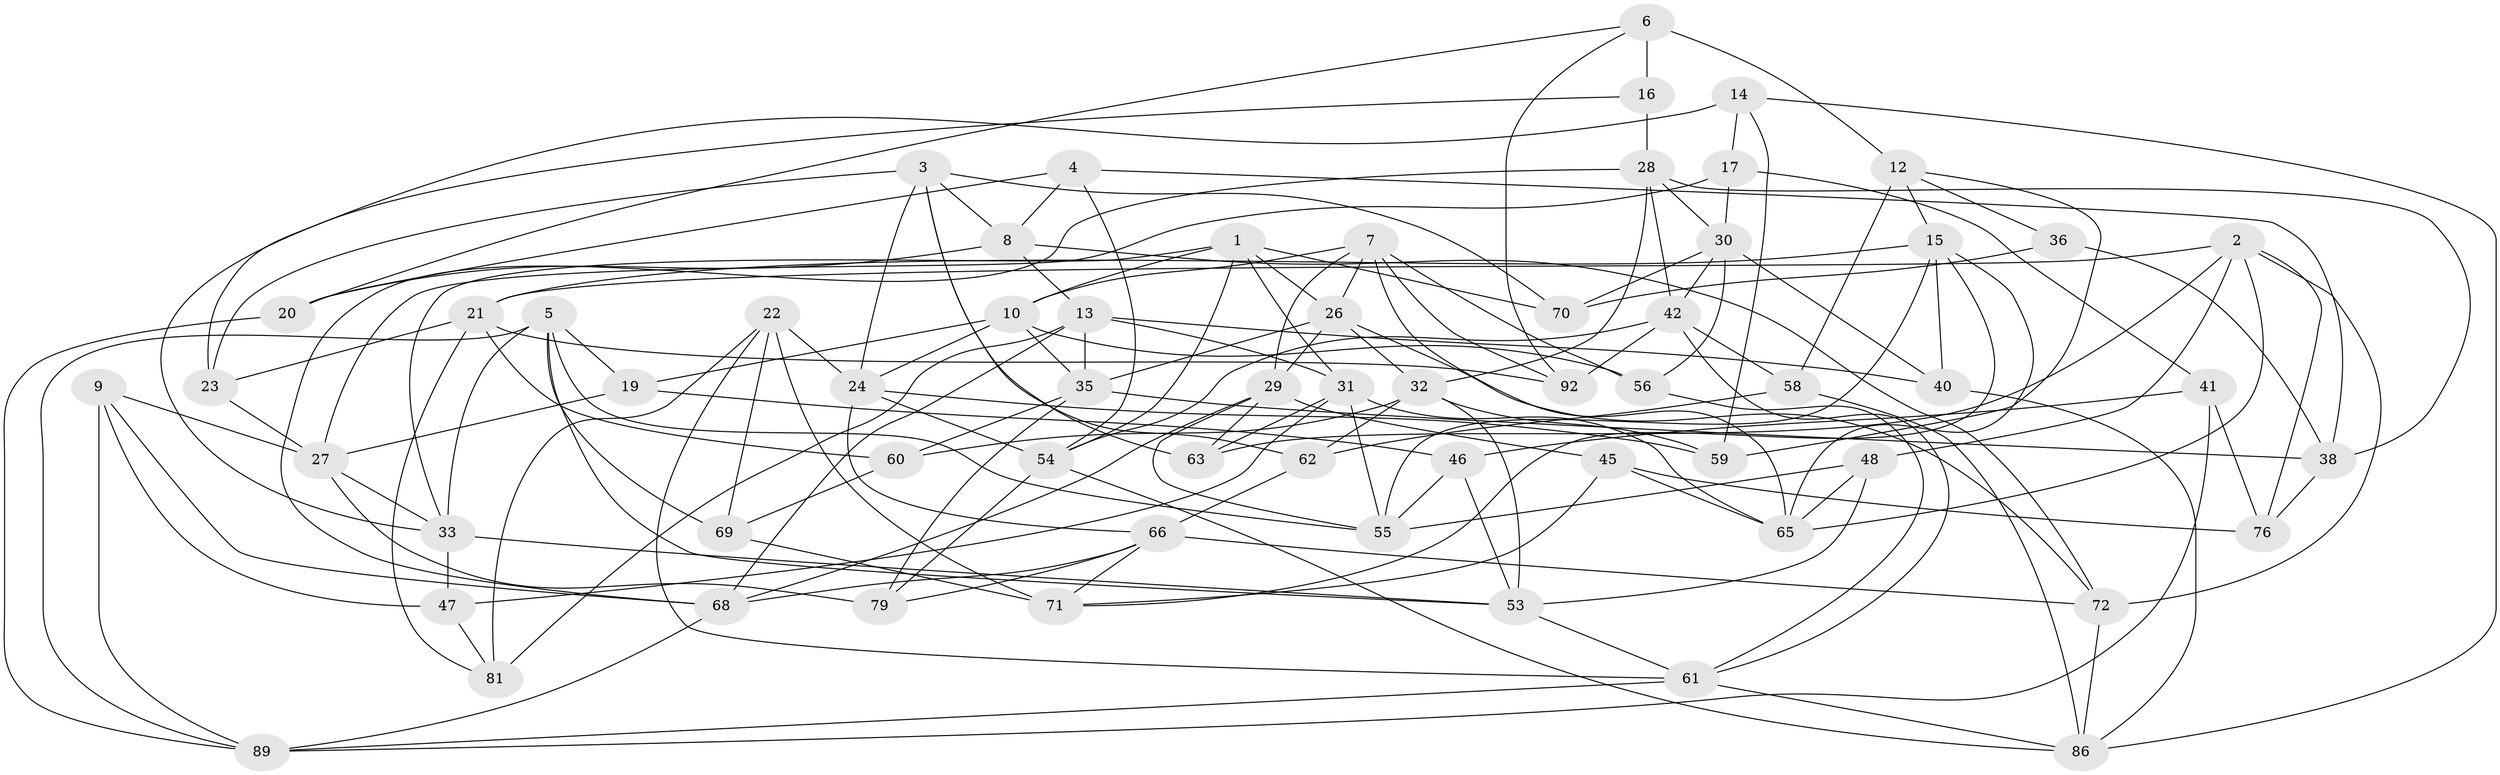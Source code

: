 // Generated by graph-tools (version 1.1) at 2025/52/02/27/25 19:52:33]
// undirected, 63 vertices, 157 edges
graph export_dot {
graph [start="1"]
  node [color=gray90,style=filled];
  1 [super="+78"];
  2 [super="+84"];
  3 [super="+49"];
  4;
  5 [super="+18"];
  6 [super="+11"];
  7 [super="+57"];
  8 [super="+52"];
  9;
  10 [super="+25"];
  12 [super="+73"];
  13 [super="+37"];
  14;
  15 [super="+90"];
  16;
  17;
  19;
  20;
  21 [super="+67"];
  22 [super="+39"];
  23;
  24 [super="+82"];
  26 [super="+51"];
  27 [super="+87"];
  28 [super="+85"];
  29 [super="+50"];
  30 [super="+94"];
  31 [super="+34"];
  32 [super="+64"];
  33 [super="+77"];
  35 [super="+74"];
  36;
  38 [super="+44"];
  40;
  41;
  42 [super="+43"];
  45;
  46;
  47;
  48;
  53 [super="+75"];
  54 [super="+80"];
  55 [super="+95"];
  56;
  58;
  59;
  60;
  61 [super="+99"];
  62;
  63;
  65 [super="+96"];
  66 [super="+93"];
  68 [super="+83"];
  69;
  70;
  71 [super="+97"];
  72 [super="+88"];
  76;
  79;
  81;
  86 [super="+98"];
  89 [super="+91"];
  92;
  1 -- 26;
  1 -- 70;
  1 -- 31;
  1 -- 54;
  1 -- 33;
  1 -- 10;
  2 -- 48;
  2 -- 65;
  2 -- 72;
  2 -- 76;
  2 -- 21;
  2 -- 63;
  3 -- 8;
  3 -- 62;
  3 -- 24;
  3 -- 63;
  3 -- 70;
  3 -- 23;
  4 -- 54;
  4 -- 20;
  4 -- 38;
  4 -- 8;
  5 -- 89;
  5 -- 53;
  5 -- 55;
  5 -- 33;
  5 -- 19;
  5 -- 69;
  6 -- 20;
  6 -- 16 [weight=2];
  6 -- 12 [weight=2];
  6 -- 92;
  7 -- 26;
  7 -- 65;
  7 -- 92;
  7 -- 56;
  7 -- 29;
  7 -- 10;
  8 -- 13;
  8 -- 72 [weight=2];
  8 -- 20;
  9 -- 68;
  9 -- 27;
  9 -- 47;
  9 -- 89;
  10 -- 24;
  10 -- 19;
  10 -- 56;
  10 -- 35;
  12 -- 36;
  12 -- 58;
  12 -- 59;
  12 -- 15;
  13 -- 40;
  13 -- 68;
  13 -- 81;
  13 -- 35;
  13 -- 31;
  14 -- 17;
  14 -- 59;
  14 -- 86;
  14 -- 33;
  15 -- 21;
  15 -- 40;
  15 -- 55;
  15 -- 71;
  15 -- 65;
  16 -- 23;
  16 -- 28;
  17 -- 41;
  17 -- 30;
  17 -- 27;
  19 -- 46;
  19 -- 27;
  20 -- 89;
  21 -- 23;
  21 -- 81;
  21 -- 60;
  21 -- 92;
  22 -- 24;
  22 -- 81;
  22 -- 61;
  22 -- 69;
  22 -- 71 [weight=2];
  23 -- 27;
  24 -- 66;
  24 -- 59;
  24 -- 54;
  26 -- 29;
  26 -- 32;
  26 -- 35;
  26 -- 72;
  27 -- 79;
  27 -- 33;
  28 -- 30;
  28 -- 32;
  28 -- 42;
  28 -- 68;
  28 -- 38;
  29 -- 63;
  29 -- 45;
  29 -- 55;
  29 -- 68;
  30 -- 70;
  30 -- 40;
  30 -- 56;
  30 -- 42;
  31 -- 63;
  31 -- 47;
  31 -- 55;
  31 -- 65;
  32 -- 60;
  32 -- 59;
  32 -- 53;
  32 -- 62;
  33 -- 47;
  33 -- 53;
  35 -- 60;
  35 -- 79;
  35 -- 38;
  36 -- 70;
  36 -- 38 [weight=2];
  38 -- 76;
  40 -- 86;
  41 -- 76;
  41 -- 46;
  41 -- 89;
  42 -- 58;
  42 -- 54;
  42 -- 92;
  42 -- 61;
  45 -- 71;
  45 -- 76;
  45 -- 65;
  46 -- 53;
  46 -- 55;
  47 -- 81;
  48 -- 65;
  48 -- 55;
  48 -- 53;
  53 -- 61;
  54 -- 79;
  54 -- 86;
  56 -- 61;
  58 -- 86;
  58 -- 62;
  60 -- 69;
  61 -- 89;
  61 -- 86;
  62 -- 66;
  66 -- 68;
  66 -- 71;
  66 -- 79;
  66 -- 72;
  68 -- 89;
  69 -- 71;
  72 -- 86;
}
